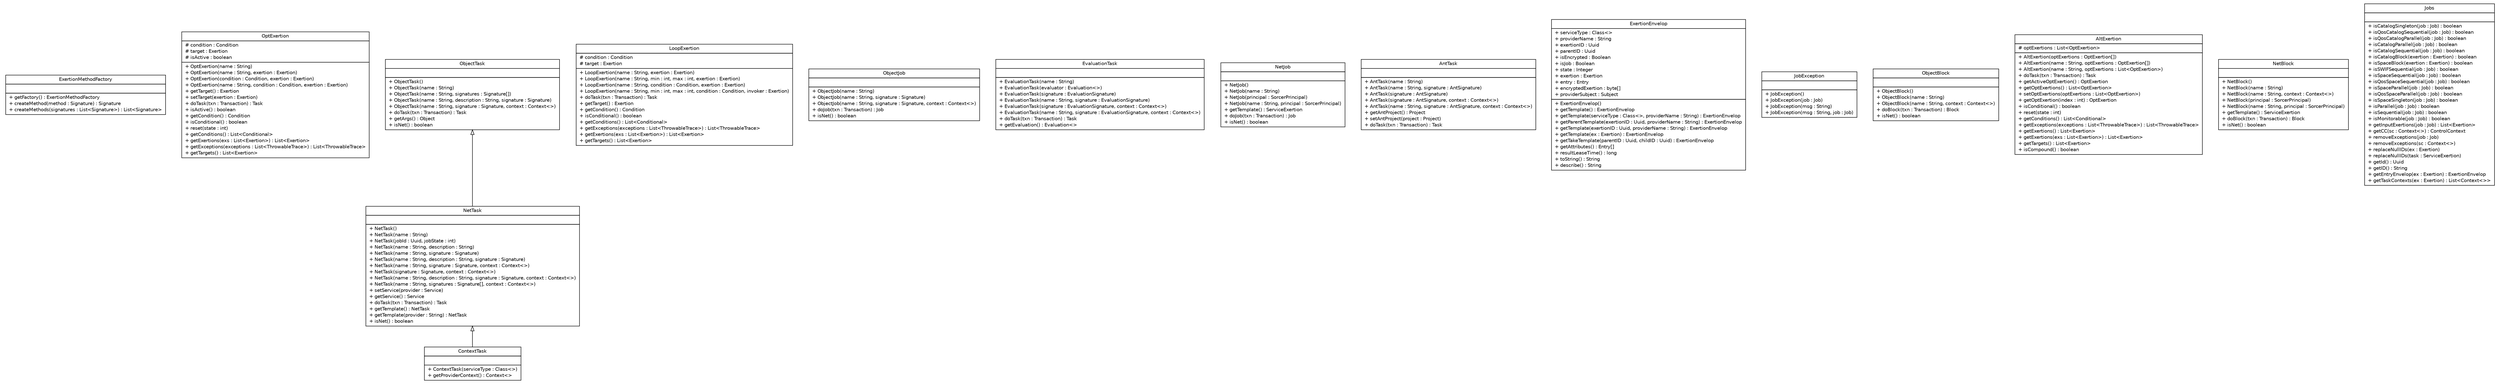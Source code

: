 #!/usr/local/bin/dot
#
# Class diagram 
# Generated by UMLGraph version R5_6 (http://www.umlgraph.org/)
#

digraph G {
	edge [fontname="Helvetica",fontsize=10,labelfontname="Helvetica",labelfontsize=10];
	node [fontname="Helvetica",fontsize=10,shape=plaintext];
	nodesep=0.25;
	ranksep=0.5;
	// sorcer.core.exertion.ExertionMethodFactory
	c35198 [label=<<table title="sorcer.core.exertion.ExertionMethodFactory" border="0" cellborder="1" cellspacing="0" cellpadding="2" port="p" href="./ExertionMethodFactory.html">
		<tr><td><table border="0" cellspacing="0" cellpadding="1">
<tr><td align="center" balign="center"> ExertionMethodFactory </td></tr>
		</table></td></tr>
		<tr><td><table border="0" cellspacing="0" cellpadding="1">
<tr><td align="left" balign="left">  </td></tr>
		</table></td></tr>
		<tr><td><table border="0" cellspacing="0" cellpadding="1">
<tr><td align="left" balign="left"> + getFactory() : ExertionMethodFactory </td></tr>
<tr><td align="left" balign="left"> + createMethod(method : Signature) : Signature </td></tr>
<tr><td align="left" balign="left"> + createMethods(signatures : List&lt;Signature&gt;) : List&lt;Signature&gt; </td></tr>
		</table></td></tr>
		</table>>, URL="./ExertionMethodFactory.html", fontname="Helvetica", fontcolor="black", fontsize=10.0];
	// sorcer.core.exertion.OptExertion
	c35199 [label=<<table title="sorcer.core.exertion.OptExertion" border="0" cellborder="1" cellspacing="0" cellpadding="2" port="p" href="./OptExertion.html">
		<tr><td><table border="0" cellspacing="0" cellpadding="1">
<tr><td align="center" balign="center"> OptExertion </td></tr>
		</table></td></tr>
		<tr><td><table border="0" cellspacing="0" cellpadding="1">
<tr><td align="left" balign="left"> # condition : Condition </td></tr>
<tr><td align="left" balign="left"> # target : Exertion </td></tr>
<tr><td align="left" balign="left"> # isActive : boolean </td></tr>
		</table></td></tr>
		<tr><td><table border="0" cellspacing="0" cellpadding="1">
<tr><td align="left" balign="left"> + OptExertion(name : String) </td></tr>
<tr><td align="left" balign="left"> + OptExertion(name : String, exertion : Exertion) </td></tr>
<tr><td align="left" balign="left"> + OptExertion(condition : Condition, exertion : Exertion) </td></tr>
<tr><td align="left" balign="left"> + OptExertion(name : String, condition : Condition, exertion : Exertion) </td></tr>
<tr><td align="left" balign="left"> + getTarget() : Exertion </td></tr>
<tr><td align="left" balign="left"> + setTarget(exertion : Exertion) </td></tr>
<tr><td align="left" balign="left"> + doTask(txn : Transaction) : Task </td></tr>
<tr><td align="left" balign="left"> + isActive() : boolean </td></tr>
<tr><td align="left" balign="left"> + getCondition() : Condition </td></tr>
<tr><td align="left" balign="left"> + isConditional() : boolean </td></tr>
<tr><td align="left" balign="left"> + reset(state : int) </td></tr>
<tr><td align="left" balign="left"> + getConditions() : List&lt;Conditional&gt; </td></tr>
<tr><td align="left" balign="left"> + getExertions(exs : List&lt;Exertion&gt;) : List&lt;Exertion&gt; </td></tr>
<tr><td align="left" balign="left"> + getExceptions(exceptions : List&lt;ThrowableTrace&gt;) : List&lt;ThrowableTrace&gt; </td></tr>
<tr><td align="left" balign="left"> + getTargets() : List&lt;Exertion&gt; </td></tr>
		</table></td></tr>
		</table>>, URL="./OptExertion.html", fontname="Helvetica", fontcolor="black", fontsize=10.0];
	// sorcer.core.exertion.ObjectTask
	c35200 [label=<<table title="sorcer.core.exertion.ObjectTask" border="0" cellborder="1" cellspacing="0" cellpadding="2" port="p" href="./ObjectTask.html">
		<tr><td><table border="0" cellspacing="0" cellpadding="1">
<tr><td align="center" balign="center"> ObjectTask </td></tr>
		</table></td></tr>
		<tr><td><table border="0" cellspacing="0" cellpadding="1">
<tr><td align="left" balign="left">  </td></tr>
		</table></td></tr>
		<tr><td><table border="0" cellspacing="0" cellpadding="1">
<tr><td align="left" balign="left"> + ObjectTask() </td></tr>
<tr><td align="left" balign="left"> + ObjectTask(name : String) </td></tr>
<tr><td align="left" balign="left"> + ObjectTask(name : String, signatures : Signature[]) </td></tr>
<tr><td align="left" balign="left"> + ObjectTask(name : String, description : String, signature : Signature) </td></tr>
<tr><td align="left" balign="left"> + ObjectTask(name : String, signature : Signature, context : Context&lt;&gt;) </td></tr>
<tr><td align="left" balign="left"> + doTask(txn : Transaction) : Task </td></tr>
<tr><td align="left" balign="left"> + getArgs() : Object </td></tr>
<tr><td align="left" balign="left"> + isNet() : boolean </td></tr>
		</table></td></tr>
		</table>>, URL="./ObjectTask.html", fontname="Helvetica", fontcolor="black", fontsize=10.0];
	// sorcer.core.exertion.LoopExertion
	c35201 [label=<<table title="sorcer.core.exertion.LoopExertion" border="0" cellborder="1" cellspacing="0" cellpadding="2" port="p" href="./LoopExertion.html">
		<tr><td><table border="0" cellspacing="0" cellpadding="1">
<tr><td align="center" balign="center"> LoopExertion </td></tr>
		</table></td></tr>
		<tr><td><table border="0" cellspacing="0" cellpadding="1">
<tr><td align="left" balign="left"> # condition : Condition </td></tr>
<tr><td align="left" balign="left"> # target : Exertion </td></tr>
		</table></td></tr>
		<tr><td><table border="0" cellspacing="0" cellpadding="1">
<tr><td align="left" balign="left"> + LoopExertion(name : String, exertion : Exertion) </td></tr>
<tr><td align="left" balign="left"> + LoopExertion(name : String, min : int, max : int, exertion : Exertion) </td></tr>
<tr><td align="left" balign="left"> + LoopExertion(name : String, condition : Condition, exertion : Exertion) </td></tr>
<tr><td align="left" balign="left"> + LoopExertion(name : String, min : int, max : int, condition : Condition, invoker : Exertion) </td></tr>
<tr><td align="left" balign="left"> + doTask(txn : Transaction) : Task </td></tr>
<tr><td align="left" balign="left"> + getTarget() : Exertion </td></tr>
<tr><td align="left" balign="left"> + getCondition() : Condition </td></tr>
<tr><td align="left" balign="left"> + isConditional() : boolean </td></tr>
<tr><td align="left" balign="left"> + getConditions() : List&lt;Conditional&gt; </td></tr>
<tr><td align="left" balign="left"> + getExceptions(exceptions : List&lt;ThrowableTrace&gt;) : List&lt;ThrowableTrace&gt; </td></tr>
<tr><td align="left" balign="left"> + getExertions(exs : List&lt;Exertion&gt;) : List&lt;Exertion&gt; </td></tr>
<tr><td align="left" balign="left"> + getTargets() : List&lt;Exertion&gt; </td></tr>
		</table></td></tr>
		</table>>, URL="./LoopExertion.html", fontname="Helvetica", fontcolor="black", fontsize=10.0];
	// sorcer.core.exertion.ObjectJob
	c35202 [label=<<table title="sorcer.core.exertion.ObjectJob" border="0" cellborder="1" cellspacing="0" cellpadding="2" port="p" href="./ObjectJob.html">
		<tr><td><table border="0" cellspacing="0" cellpadding="1">
<tr><td align="center" balign="center"> ObjectJob </td></tr>
		</table></td></tr>
		<tr><td><table border="0" cellspacing="0" cellpadding="1">
<tr><td align="left" balign="left">  </td></tr>
		</table></td></tr>
		<tr><td><table border="0" cellspacing="0" cellpadding="1">
<tr><td align="left" balign="left"> + ObjectJob(name : String) </td></tr>
<tr><td align="left" balign="left"> + ObjectJob(name : String, signature : Signature) </td></tr>
<tr><td align="left" balign="left"> + ObjectJob(name : String, signature : Signature, context : Context&lt;&gt;) </td></tr>
<tr><td align="left" balign="left"> + doJob(txn : Transaction) : Job </td></tr>
<tr><td align="left" balign="left"> + isNet() : boolean </td></tr>
		</table></td></tr>
		</table>>, URL="./ObjectJob.html", fontname="Helvetica", fontcolor="black", fontsize=10.0];
	// sorcer.core.exertion.EvaluationTask
	c35203 [label=<<table title="sorcer.core.exertion.EvaluationTask" border="0" cellborder="1" cellspacing="0" cellpadding="2" port="p" href="./EvaluationTask.html">
		<tr><td><table border="0" cellspacing="0" cellpadding="1">
<tr><td align="center" balign="center"> EvaluationTask </td></tr>
		</table></td></tr>
		<tr><td><table border="0" cellspacing="0" cellpadding="1">
<tr><td align="left" balign="left">  </td></tr>
		</table></td></tr>
		<tr><td><table border="0" cellspacing="0" cellpadding="1">
<tr><td align="left" balign="left"> + EvaluationTask(name : String) </td></tr>
<tr><td align="left" balign="left"> + EvaluationTask(evaluator : Evaluation&lt;&gt;) </td></tr>
<tr><td align="left" balign="left"> + EvaluationTask(signature : EvaluationSignature) </td></tr>
<tr><td align="left" balign="left"> + EvaluationTask(name : String, signature : EvaluationSignature) </td></tr>
<tr><td align="left" balign="left"> + EvaluationTask(signature : EvaluationSignature, context : Context&lt;&gt;) </td></tr>
<tr><td align="left" balign="left"> + EvaluationTask(name : String, signature : EvaluationSignature, context : Context&lt;&gt;) </td></tr>
<tr><td align="left" balign="left"> + doTask(txn : Transaction) : Task </td></tr>
<tr><td align="left" balign="left"> + getEvaluation() : Evaluation&lt;&gt; </td></tr>
		</table></td></tr>
		</table>>, URL="./EvaluationTask.html", fontname="Helvetica", fontcolor="black", fontsize=10.0];
	// sorcer.core.exertion.NetJob
	c35204 [label=<<table title="sorcer.core.exertion.NetJob" border="0" cellborder="1" cellspacing="0" cellpadding="2" port="p" href="./NetJob.html">
		<tr><td><table border="0" cellspacing="0" cellpadding="1">
<tr><td align="center" balign="center"> NetJob </td></tr>
		</table></td></tr>
		<tr><td><table border="0" cellspacing="0" cellpadding="1">
<tr><td align="left" balign="left">  </td></tr>
		</table></td></tr>
		<tr><td><table border="0" cellspacing="0" cellpadding="1">
<tr><td align="left" balign="left"> + NetJob() </td></tr>
<tr><td align="left" balign="left"> + NetJob(name : String) </td></tr>
<tr><td align="left" balign="left"> + NetJob(principal : SorcerPrincipal) </td></tr>
<tr><td align="left" balign="left"> + NetJob(name : String, principal : SorcerPrincipal) </td></tr>
<tr><td align="left" balign="left"> + getTemplate() : ServiceExertion </td></tr>
<tr><td align="left" balign="left"> + doJob(txn : Transaction) : Job </td></tr>
<tr><td align="left" balign="left"> + isNet() : boolean </td></tr>
		</table></td></tr>
		</table>>, URL="./NetJob.html", fontname="Helvetica", fontcolor="black", fontsize=10.0];
	// sorcer.core.exertion.AntTask
	c35205 [label=<<table title="sorcer.core.exertion.AntTask" border="0" cellborder="1" cellspacing="0" cellpadding="2" port="p" href="./AntTask.html">
		<tr><td><table border="0" cellspacing="0" cellpadding="1">
<tr><td align="center" balign="center"> AntTask </td></tr>
		</table></td></tr>
		<tr><td><table border="0" cellspacing="0" cellpadding="1">
<tr><td align="left" balign="left">  </td></tr>
		</table></td></tr>
		<tr><td><table border="0" cellspacing="0" cellpadding="1">
<tr><td align="left" balign="left"> + AntTask(name : String) </td></tr>
<tr><td align="left" balign="left"> + AntTask(name : String, signature : AntSignature) </td></tr>
<tr><td align="left" balign="left"> + AntTask(signature : AntSignature) </td></tr>
<tr><td align="left" balign="left"> + AntTask(signature : AntSignature, context : Context&lt;&gt;) </td></tr>
<tr><td align="left" balign="left"> + AntTask(name : String, signature : AntSignature, context : Context&lt;&gt;) </td></tr>
<tr><td align="left" balign="left"> + getAntProject() : Project </td></tr>
<tr><td align="left" balign="left"> + setAntProject(project : Project) </td></tr>
<tr><td align="left" balign="left"> + doTask(txn : Transaction) : Task </td></tr>
		</table></td></tr>
		</table>>, URL="./AntTask.html", fontname="Helvetica", fontcolor="black", fontsize=10.0];
	// sorcer.core.exertion.ExertionEnvelop
	c35206 [label=<<table title="sorcer.core.exertion.ExertionEnvelop" border="0" cellborder="1" cellspacing="0" cellpadding="2" port="p" href="./ExertionEnvelop.html">
		<tr><td><table border="0" cellspacing="0" cellpadding="1">
<tr><td align="center" balign="center"> ExertionEnvelop </td></tr>
		</table></td></tr>
		<tr><td><table border="0" cellspacing="0" cellpadding="1">
<tr><td align="left" balign="left"> + serviceType : Class&lt;&gt; </td></tr>
<tr><td align="left" balign="left"> + providerName : String </td></tr>
<tr><td align="left" balign="left"> + exertionID : Uuid </td></tr>
<tr><td align="left" balign="left"> + parentID : Uuid </td></tr>
<tr><td align="left" balign="left"> + isEncrypted : Boolean </td></tr>
<tr><td align="left" balign="left"> + isJob : Boolean </td></tr>
<tr><td align="left" balign="left"> + state : Integer </td></tr>
<tr><td align="left" balign="left"> + exertion : Exertion </td></tr>
<tr><td align="left" balign="left"> + entry : Entry </td></tr>
<tr><td align="left" balign="left"> + encryptedExertion : byte[] </td></tr>
<tr><td align="left" balign="left"> + providerSubject : Subject </td></tr>
		</table></td></tr>
		<tr><td><table border="0" cellspacing="0" cellpadding="1">
<tr><td align="left" balign="left"> + ExertionEnvelop() </td></tr>
<tr><td align="left" balign="left"> + getTemplate() : ExertionEnvelop </td></tr>
<tr><td align="left" balign="left"> + getTemplate(serviceType : Class&lt;&gt;, providerName : String) : ExertionEnvelop </td></tr>
<tr><td align="left" balign="left"> + getParentTemplate(exertionID : Uuid, providerName : String) : ExertionEnvelop </td></tr>
<tr><td align="left" balign="left"> + getTemplate(exertionID : Uuid, providerName : String) : ExertionEnvelop </td></tr>
<tr><td align="left" balign="left"> + getTemplate(ex : Exertion) : ExertionEnvelop </td></tr>
<tr><td align="left" balign="left"> + getTakeTemplate(parentID : Uuid, childID : Uuid) : ExertionEnvelop </td></tr>
<tr><td align="left" balign="left"> + getAttributes() : Entry[] </td></tr>
<tr><td align="left" balign="left"> + resultLeaseTime() : long </td></tr>
<tr><td align="left" balign="left"> + toString() : String </td></tr>
<tr><td align="left" balign="left"> + describe() : String </td></tr>
		</table></td></tr>
		</table>>, URL="./ExertionEnvelop.html", fontname="Helvetica", fontcolor="black", fontsize=10.0];
	// sorcer.core.exertion.JobException
	c35207 [label=<<table title="sorcer.core.exertion.JobException" border="0" cellborder="1" cellspacing="0" cellpadding="2" port="p" href="./JobException.html">
		<tr><td><table border="0" cellspacing="0" cellpadding="1">
<tr><td align="center" balign="center"> JobException </td></tr>
		</table></td></tr>
		<tr><td><table border="0" cellspacing="0" cellpadding="1">
<tr><td align="left" balign="left">  </td></tr>
		</table></td></tr>
		<tr><td><table border="0" cellspacing="0" cellpadding="1">
<tr><td align="left" balign="left"> + JobException() </td></tr>
<tr><td align="left" balign="left"> + JobException(job : Job) </td></tr>
<tr><td align="left" balign="left"> + JobException(msg : String) </td></tr>
<tr><td align="left" balign="left"> + JobException(msg : String, job : Job) </td></tr>
		</table></td></tr>
		</table>>, URL="./JobException.html", fontname="Helvetica", fontcolor="black", fontsize=10.0];
	// sorcer.core.exertion.NetTask
	c35208 [label=<<table title="sorcer.core.exertion.NetTask" border="0" cellborder="1" cellspacing="0" cellpadding="2" port="p" href="./NetTask.html">
		<tr><td><table border="0" cellspacing="0" cellpadding="1">
<tr><td align="center" balign="center"> NetTask </td></tr>
		</table></td></tr>
		<tr><td><table border="0" cellspacing="0" cellpadding="1">
<tr><td align="left" balign="left">  </td></tr>
		</table></td></tr>
		<tr><td><table border="0" cellspacing="0" cellpadding="1">
<tr><td align="left" balign="left"> + NetTask() </td></tr>
<tr><td align="left" balign="left"> + NetTask(name : String) </td></tr>
<tr><td align="left" balign="left"> + NetTask(jobId : Uuid, jobState : int) </td></tr>
<tr><td align="left" balign="left"> + NetTask(name : String, description : String) </td></tr>
<tr><td align="left" balign="left"> + NetTask(name : String, signature : Signature) </td></tr>
<tr><td align="left" balign="left"> + NetTask(name : String, description : String, signature : Signature) </td></tr>
<tr><td align="left" balign="left"> + NetTask(name : String, signature : Signature, context : Context&lt;&gt;) </td></tr>
<tr><td align="left" balign="left"> + NetTask(signature : Signature, context : Context&lt;&gt;) </td></tr>
<tr><td align="left" balign="left"> + NetTask(name : String, description : String, signature : Signature, context : Context&lt;&gt;) </td></tr>
<tr><td align="left" balign="left"> + NetTask(name : String, signatures : Signature[], context : Context&lt;&gt;) </td></tr>
<tr><td align="left" balign="left"> + setService(provider : Service) </td></tr>
<tr><td align="left" balign="left"> + getService() : Service </td></tr>
<tr><td align="left" balign="left"> + doTask(txn : Transaction) : Task </td></tr>
<tr><td align="left" balign="left"> + getTemplate() : NetTask </td></tr>
<tr><td align="left" balign="left"> + getTemplate(provider : String) : NetTask </td></tr>
<tr><td align="left" balign="left"> + isNet() : boolean </td></tr>
		</table></td></tr>
		</table>>, URL="./NetTask.html", fontname="Helvetica", fontcolor="black", fontsize=10.0];
	// sorcer.core.exertion.ObjectBlock
	c35209 [label=<<table title="sorcer.core.exertion.ObjectBlock" border="0" cellborder="1" cellspacing="0" cellpadding="2" port="p" href="./ObjectBlock.html">
		<tr><td><table border="0" cellspacing="0" cellpadding="1">
<tr><td align="center" balign="center"> ObjectBlock </td></tr>
		</table></td></tr>
		<tr><td><table border="0" cellspacing="0" cellpadding="1">
<tr><td align="left" balign="left">  </td></tr>
		</table></td></tr>
		<tr><td><table border="0" cellspacing="0" cellpadding="1">
<tr><td align="left" balign="left"> + ObjectBlock() </td></tr>
<tr><td align="left" balign="left"> + ObjectBlock(name : String) </td></tr>
<tr><td align="left" balign="left"> + ObjectBlock(name : String, context : Context&lt;&gt;) </td></tr>
<tr><td align="left" balign="left"> + doBlock(txn : Transaction) : Block </td></tr>
<tr><td align="left" balign="left"> + isNet() : boolean </td></tr>
		</table></td></tr>
		</table>>, URL="./ObjectBlock.html", fontname="Helvetica", fontcolor="black", fontsize=10.0];
	// sorcer.core.exertion.ContextTask
	c35210 [label=<<table title="sorcer.core.exertion.ContextTask" border="0" cellborder="1" cellspacing="0" cellpadding="2" port="p" href="./ContextTask.html">
		<tr><td><table border="0" cellspacing="0" cellpadding="1">
<tr><td align="center" balign="center"> ContextTask </td></tr>
		</table></td></tr>
		<tr><td><table border="0" cellspacing="0" cellpadding="1">
<tr><td align="left" balign="left">  </td></tr>
		</table></td></tr>
		<tr><td><table border="0" cellspacing="0" cellpadding="1">
<tr><td align="left" balign="left"> + ContextTask(serviceType : Class&lt;&gt;) </td></tr>
<tr><td align="left" balign="left"> + getProviderContext() : Context&lt;&gt; </td></tr>
		</table></td></tr>
		</table>>, URL="./ContextTask.html", fontname="Helvetica", fontcolor="black", fontsize=10.0];
	// sorcer.core.exertion.AltExertion
	c35211 [label=<<table title="sorcer.core.exertion.AltExertion" border="0" cellborder="1" cellspacing="0" cellpadding="2" port="p" href="./AltExertion.html">
		<tr><td><table border="0" cellspacing="0" cellpadding="1">
<tr><td align="center" balign="center"> AltExertion </td></tr>
		</table></td></tr>
		<tr><td><table border="0" cellspacing="0" cellpadding="1">
<tr><td align="left" balign="left"> # optExertions : List&lt;OptExertion&gt; </td></tr>
		</table></td></tr>
		<tr><td><table border="0" cellspacing="0" cellpadding="1">
<tr><td align="left" balign="left"> + AltExertion(optExertions : OptExertion[]) </td></tr>
<tr><td align="left" balign="left"> + AltExertion(name : String, optExertions : OptExertion[]) </td></tr>
<tr><td align="left" balign="left"> + AltExertion(name : String, optExertions : List&lt;OptExertion&gt;) </td></tr>
<tr><td align="left" balign="left"> + doTask(txn : Transaction) : Task </td></tr>
<tr><td align="left" balign="left"> + getActiveOptExertion() : OptExertion </td></tr>
<tr><td align="left" balign="left"> + getOptExertions() : List&lt;OptExertion&gt; </td></tr>
<tr><td align="left" balign="left"> + setOptExertions(optExertions : List&lt;OptExertion&gt;) </td></tr>
<tr><td align="left" balign="left"> + getOptExertion(index : int) : OptExertion </td></tr>
<tr><td align="left" balign="left"> + isConditional() : boolean </td></tr>
<tr><td align="left" balign="left"> + reset(state : int) </td></tr>
<tr><td align="left" balign="left"> + getConditions() : List&lt;Conditional&gt; </td></tr>
<tr><td align="left" balign="left"> + getExceptions(exceptions : List&lt;ThrowableTrace&gt;) : List&lt;ThrowableTrace&gt; </td></tr>
<tr><td align="left" balign="left"> + getExertions() : List&lt;Exertion&gt; </td></tr>
<tr><td align="left" balign="left"> + getExertions(exs : List&lt;Exertion&gt;) : List&lt;Exertion&gt; </td></tr>
<tr><td align="left" balign="left"> + getTargets() : List&lt;Exertion&gt; </td></tr>
<tr><td align="left" balign="left"> + isCompound() : boolean </td></tr>
		</table></td></tr>
		</table>>, URL="./AltExertion.html", fontname="Helvetica", fontcolor="black", fontsize=10.0];
	// sorcer.core.exertion.NetBlock
	c35212 [label=<<table title="sorcer.core.exertion.NetBlock" border="0" cellborder="1" cellspacing="0" cellpadding="2" port="p" href="./NetBlock.html">
		<tr><td><table border="0" cellspacing="0" cellpadding="1">
<tr><td align="center" balign="center"> NetBlock </td></tr>
		</table></td></tr>
		<tr><td><table border="0" cellspacing="0" cellpadding="1">
<tr><td align="left" balign="left">  </td></tr>
		</table></td></tr>
		<tr><td><table border="0" cellspacing="0" cellpadding="1">
<tr><td align="left" balign="left"> + NetBlock() </td></tr>
<tr><td align="left" balign="left"> + NetBlock(name : String) </td></tr>
<tr><td align="left" balign="left"> + NetBlock(name : String, context : Context&lt;&gt;) </td></tr>
<tr><td align="left" balign="left"> + NetBlock(principal : SorcerPrincipal) </td></tr>
<tr><td align="left" balign="left"> + NetBlock(name : String, principal : SorcerPrincipal) </td></tr>
<tr><td align="left" balign="left"> + getTemplate() : ServiceExertion </td></tr>
<tr><td align="left" balign="left"> + doBlock(txn : Transaction) : Block </td></tr>
<tr><td align="left" balign="left"> + isNet() : boolean </td></tr>
		</table></td></tr>
		</table>>, URL="./NetBlock.html", fontname="Helvetica", fontcolor="black", fontsize=10.0];
	// sorcer.core.exertion.Jobs
	c35213 [label=<<table title="sorcer.core.exertion.Jobs" border="0" cellborder="1" cellspacing="0" cellpadding="2" port="p" href="./Jobs.html">
		<tr><td><table border="0" cellspacing="0" cellpadding="1">
<tr><td align="center" balign="center"> Jobs </td></tr>
		</table></td></tr>
		<tr><td><table border="0" cellspacing="0" cellpadding="1">
<tr><td align="left" balign="left">  </td></tr>
		</table></td></tr>
		<tr><td><table border="0" cellspacing="0" cellpadding="1">
<tr><td align="left" balign="left"> + isCatalogSingleton(job : Job) : boolean </td></tr>
<tr><td align="left" balign="left"> + isQosCatalogSequential(job : Job) : boolean </td></tr>
<tr><td align="left" balign="left"> + isQosCatalogParallel(job : Job) : boolean </td></tr>
<tr><td align="left" balign="left"> + isCatalogParallel(job : Job) : boolean </td></tr>
<tr><td align="left" balign="left"> + isCatalogSequential(job : Job) : boolean </td></tr>
<tr><td align="left" balign="left"> + isCatalogBlock(exertion : Exertion) : boolean </td></tr>
<tr><td align="left" balign="left"> + isSpaceBlock(exertion : Exertion) : boolean </td></tr>
<tr><td align="left" balign="left"> + isSWIFSequential(job : Job) : boolean </td></tr>
<tr><td align="left" balign="left"> + isSpaceSequential(job : Job) : boolean </td></tr>
<tr><td align="left" balign="left"> + isQosSpaceSequential(job : Job) : boolean </td></tr>
<tr><td align="left" balign="left"> + isSpaceParallel(job : Job) : boolean </td></tr>
<tr><td align="left" balign="left"> + isQosSpaceParallel(job : Job) : boolean </td></tr>
<tr><td align="left" balign="left"> + isSpaceSingleton(job : Job) : boolean </td></tr>
<tr><td align="left" balign="left"> + isParallel(job : Job) : boolean </td></tr>
<tr><td align="left" balign="left"> + isSequential(job : Job) : boolean </td></tr>
<tr><td align="left" balign="left"> + isMonitorable(job : Job) : boolean </td></tr>
<tr><td align="left" balign="left"> + getInputExertions(job : Job) : List&lt;Exertion&gt; </td></tr>
<tr><td align="left" balign="left"> + getCC(sc : Context&lt;&gt;) : ControlContext </td></tr>
<tr><td align="left" balign="left"> + removeExceptions(job : Job) </td></tr>
<tr><td align="left" balign="left"> + removeExceptions(sc : Context&lt;&gt;) </td></tr>
<tr><td align="left" balign="left"> + replaceNullIDs(ex : Exertion) </td></tr>
<tr><td align="left" balign="left"> + replaceNullIDs(task : ServiceExertion) </td></tr>
<tr><td align="left" balign="left"> + getId() : Uuid </td></tr>
<tr><td align="left" balign="left"> + getID() : String </td></tr>
<tr><td align="left" balign="left"> + getEntryEnvelop(ex : Exertion) : ExertionEnvelop </td></tr>
<tr><td align="left" balign="left"> + getTaskContexts(ex : Exertion) : List&lt;Context&lt;&gt;&gt; </td></tr>
		</table></td></tr>
		</table>>, URL="./Jobs.html", fontname="Helvetica", fontcolor="black", fontsize=10.0];
	//sorcer.core.exertion.NetTask extends sorcer.core.exertion.ObjectTask
	c35200:p -> c35208:p [dir=back,arrowtail=empty];
	//sorcer.core.exertion.ContextTask extends sorcer.core.exertion.NetTask
	c35208:p -> c35210:p [dir=back,arrowtail=empty];
}

